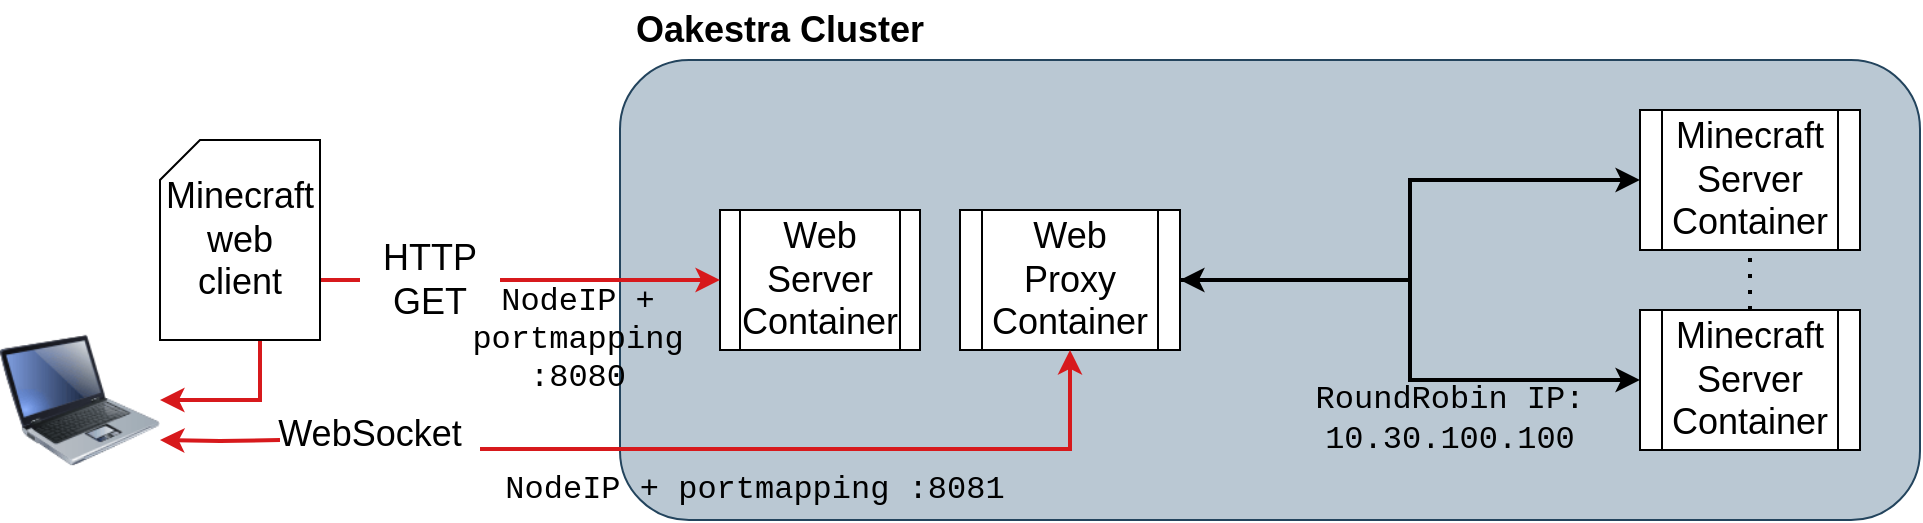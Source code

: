 <mxfile version="16.4.0" type="device"><diagram id="E-CjuV183O2gy2wXhOKB" name="Page-1"><mxGraphModel dx="1934" dy="864" grid="1" gridSize="10" guides="1" tooltips="1" connect="1" arrows="1" fold="1" page="1" pageScale="1" pageWidth="827" pageHeight="1169" math="0" shadow="0"><root><mxCell id="0"/><mxCell id="1" parent="0"/><mxCell id="ZlosnLiEFzXlZH3VNDiI-1" value="" style="rounded=1;whiteSpace=wrap;html=1;fillColor=#bac8d3;strokeColor=#23445d;" vertex="1" parent="1"><mxGeometry x="80" y="220" width="650" height="230" as="geometry"/></mxCell><mxCell id="ZlosnLiEFzXlZH3VNDiI-2" value="&lt;b&gt;&lt;font style=&quot;font-size: 18px&quot;&gt;Oakestra Cluster&lt;/font&gt;&lt;/b&gt;" style="text;html=1;strokeColor=none;fillColor=none;align=center;verticalAlign=middle;whiteSpace=wrap;rounded=0;" vertex="1" parent="1"><mxGeometry x="80" y="190" width="160" height="30" as="geometry"/></mxCell><mxCell id="ZlosnLiEFzXlZH3VNDiI-25" style="edgeStyle=orthogonalEdgeStyle;rounded=0;orthogonalLoop=1;jettySize=auto;html=1;exitX=0;exitY=0.5;exitDx=0;exitDy=0;entryX=1;entryY=0.5;entryDx=0;entryDy=0;fontSize=18;startArrow=none;startFill=1;strokeColor=#D7191C;strokeWidth=2;fillColor=#bac8d3;" edge="1" parent="1" source="ZlosnLiEFzXlZH3VNDiI-29" target="ZlosnLiEFzXlZH3VNDiI-24"><mxGeometry relative="1" as="geometry"/></mxCell><mxCell id="ZlosnLiEFzXlZH3VNDiI-11" value="Web Server&lt;br&gt;Container" style="shape=process;whiteSpace=wrap;html=1;backgroundOutline=1;fontSize=18;" vertex="1" parent="1"><mxGeometry x="130" y="295" width="100" height="70" as="geometry"/></mxCell><mxCell id="ZlosnLiEFzXlZH3VNDiI-22" style="edgeStyle=orthogonalEdgeStyle;rounded=0;orthogonalLoop=1;jettySize=auto;html=1;exitX=1;exitY=0.5;exitDx=0;exitDy=0;entryX=0;entryY=0.5;entryDx=0;entryDy=0;fontSize=18;strokeColor=#000000;strokeWidth=2;" edge="1" parent="1" source="ZlosnLiEFzXlZH3VNDiI-16" target="ZlosnLiEFzXlZH3VNDiI-17"><mxGeometry relative="1" as="geometry"/></mxCell><mxCell id="ZlosnLiEFzXlZH3VNDiI-23" style="edgeStyle=orthogonalEdgeStyle;rounded=0;orthogonalLoop=1;jettySize=auto;html=1;exitX=1;exitY=0.5;exitDx=0;exitDy=0;entryX=0;entryY=0.5;entryDx=0;entryDy=0;fontSize=18;strokeColor=#000000;strokeWidth=2;startArrow=classic;startFill=1;" edge="1" parent="1" source="ZlosnLiEFzXlZH3VNDiI-16" target="ZlosnLiEFzXlZH3VNDiI-19"><mxGeometry relative="1" as="geometry"/></mxCell><mxCell id="ZlosnLiEFzXlZH3VNDiI-26" style="edgeStyle=orthogonalEdgeStyle;rounded=0;orthogonalLoop=1;jettySize=auto;html=1;entryX=1;entryY=0.75;entryDx=0;entryDy=0;fontSize=18;startArrow=none;startFill=1;strokeColor=#D7191C;strokeWidth=2;fillColor=#bac8d3;" edge="1" parent="1" target="ZlosnLiEFzXlZH3VNDiI-24"><mxGeometry relative="1" as="geometry"><mxPoint x="-90" y="410.0" as="sourcePoint"/></mxGeometry></mxCell><mxCell id="ZlosnLiEFzXlZH3VNDiI-16" value="Web Proxy&lt;br&gt;Container" style="shape=process;whiteSpace=wrap;html=1;backgroundOutline=1;fontSize=18;" vertex="1" parent="1"><mxGeometry x="250" y="295" width="110" height="70" as="geometry"/></mxCell><mxCell id="ZlosnLiEFzXlZH3VNDiI-17" value="Minecraft Server&lt;br&gt;Container" style="shape=process;whiteSpace=wrap;html=1;backgroundOutline=1;fontSize=18;" vertex="1" parent="1"><mxGeometry x="590" y="245" width="110" height="70" as="geometry"/></mxCell><mxCell id="ZlosnLiEFzXlZH3VNDiI-19" value="Minecraft Server&lt;br&gt;Container" style="shape=process;whiteSpace=wrap;html=1;backgroundOutline=1;fontSize=18;" vertex="1" parent="1"><mxGeometry x="590" y="345" width="110" height="70" as="geometry"/></mxCell><mxCell id="ZlosnLiEFzXlZH3VNDiI-20" value="" style="endArrow=none;dashed=1;html=1;dashPattern=1 3;strokeWidth=2;rounded=0;fontSize=18;entryX=0.5;entryY=1;entryDx=0;entryDy=0;exitX=0.5;exitY=0;exitDx=0;exitDy=0;strokeColor=#000000;" edge="1" parent="1" source="ZlosnLiEFzXlZH3VNDiI-19" target="ZlosnLiEFzXlZH3VNDiI-17"><mxGeometry width="50" height="50" relative="1" as="geometry"><mxPoint x="546" y="335" as="sourcePoint"/><mxPoint x="596" y="285" as="targetPoint"/></mxGeometry></mxCell><mxCell id="ZlosnLiEFzXlZH3VNDiI-24" value="" style="image;html=1;image=img/lib/clip_art/computers/Laptop_128x128.png;fontSize=18;" vertex="1" parent="1"><mxGeometry x="-230" y="350" width="80" height="80" as="geometry"/></mxCell><mxCell id="ZlosnLiEFzXlZH3VNDiI-28" value="Minecraft web client" style="shape=card;whiteSpace=wrap;html=1;fontSize=18;size=20;" vertex="1" parent="1"><mxGeometry x="-150" y="260" width="80" height="100" as="geometry"/></mxCell><mxCell id="ZlosnLiEFzXlZH3VNDiI-29" value="HTTP GET" style="text;html=1;strokeColor=none;fillColor=none;align=center;verticalAlign=middle;whiteSpace=wrap;rounded=0;fontSize=18;" vertex="1" parent="1"><mxGeometry x="-50" y="315" width="70" height="30" as="geometry"/></mxCell><mxCell id="ZlosnLiEFzXlZH3VNDiI-30" value="" style="edgeStyle=orthogonalEdgeStyle;rounded=0;orthogonalLoop=1;jettySize=auto;html=1;exitX=0;exitY=0.5;exitDx=0;exitDy=0;entryX=1;entryY=0.5;entryDx=0;entryDy=0;fontSize=18;startArrow=classic;startFill=1;strokeColor=#D7191C;strokeWidth=2;fillColor=#bac8d3;endArrow=none;" edge="1" parent="1" source="ZlosnLiEFzXlZH3VNDiI-11" target="ZlosnLiEFzXlZH3VNDiI-29"><mxGeometry relative="1" as="geometry"><mxPoint x="110" y="330" as="sourcePoint"/><mxPoint x="-50" y="390" as="targetPoint"/><Array as="points"><mxPoint x="60" y="330"/><mxPoint x="60" y="330"/></Array></mxGeometry></mxCell><mxCell id="ZlosnLiEFzXlZH3VNDiI-31" value="WebSocket" style="text;html=1;strokeColor=none;fillColor=none;align=center;verticalAlign=middle;whiteSpace=wrap;rounded=0;fontSize=18;" vertex="1" parent="1"><mxGeometry x="-100" y="392" width="110" height="30" as="geometry"/></mxCell><mxCell id="ZlosnLiEFzXlZH3VNDiI-33" value="" style="edgeStyle=orthogonalEdgeStyle;rounded=0;orthogonalLoop=1;jettySize=auto;html=1;exitX=0.5;exitY=1;exitDx=0;exitDy=0;entryX=1;entryY=0.75;entryDx=0;entryDy=0;fontSize=18;startArrow=classic;startFill=1;strokeColor=#D7191C;strokeWidth=2;fillColor=#bac8d3;endArrow=none;" edge="1" parent="1" source="ZlosnLiEFzXlZH3VNDiI-16" target="ZlosnLiEFzXlZH3VNDiI-31"><mxGeometry relative="1" as="geometry"><mxPoint x="305" y="365" as="sourcePoint"/><mxPoint x="-50" y="410" as="targetPoint"/></mxGeometry></mxCell><mxCell id="ZlosnLiEFzXlZH3VNDiI-34" value="RoundRobin IP: 10.30.100.100" style="text;html=1;strokeColor=none;fillColor=none;align=center;verticalAlign=middle;whiteSpace=wrap;rounded=0;fontSize=16;labelBackgroundColor=none;fontFamily=Courier New;" vertex="1" parent="1"><mxGeometry x="410" y="385" width="170" height="30" as="geometry"/></mxCell><mxCell id="ZlosnLiEFzXlZH3VNDiI-35" value="NodeIP + portmapping :8081" style="text;html=1;strokeColor=none;fillColor=none;align=center;verticalAlign=middle;whiteSpace=wrap;rounded=0;fontSize=16;labelBackgroundColor=none;fontFamily=Courier New;" vertex="1" parent="1"><mxGeometry x="10" y="420" width="275" height="30" as="geometry"/></mxCell><mxCell id="ZlosnLiEFzXlZH3VNDiI-36" value="NodeIP + portmapping :8080" style="text;html=1;strokeColor=none;fillColor=none;align=center;verticalAlign=middle;whiteSpace=wrap;rounded=0;fontSize=16;labelBackgroundColor=none;fontFamily=Courier New;" vertex="1" parent="1"><mxGeometry y="345" width="117.5" height="30" as="geometry"/></mxCell></root></mxGraphModel></diagram></mxfile>